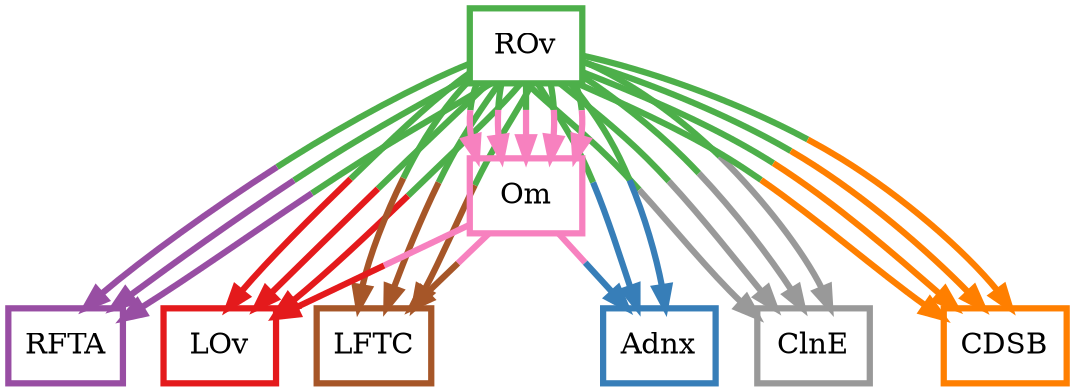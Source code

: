 digraph barS {
	{
		rank=same
	7 [shape=box,penwidth=3,colorscheme=set19,color=3,label="ROv"]
	}
	{
		rank=same
		6 [shape=box,penwidth=3,colorscheme=set19,color=4,label="RFTA"]
		4 [shape=box,penwidth=3,colorscheme=set19,color=1,label="LOv"]
		3 [shape=box,penwidth=3,colorscheme=set19,color=7,label="LFTC"]
		2 [shape=box,penwidth=3,colorscheme=set19,color=9,label="ClnE"]
		1 [shape=box,penwidth=3,colorscheme=set19,color=5,label="CDSB"]
		0 [shape=box,penwidth=3,colorscheme=set19,color=2,label="Adnx"]
	}
	5 [shape=box,penwidth=3,colorscheme=set19,color=8,label="Om"]
	7 -> 5 [penwidth=3,colorscheme=set19,color="3;0.5:8"]
	7 -> 1 [penwidth=3,colorscheme=set19,color="3;0.5:5"]
	7 -> 2 [penwidth=3,colorscheme=set19,color="3;0.5:9"]
	7 -> 0 [penwidth=3,colorscheme=set19,color="3;0.5:2"]
	7 -> 3 [penwidth=3,colorscheme=set19,color="3;0.5:7"]
	7 -> 4 [penwidth=3,colorscheme=set19,color="3;0.5:1"]
	7 -> 6 [penwidth=3,colorscheme=set19,color="3;0.5:4"]
	7 -> 5 [penwidth=3,colorscheme=set19,color="3;0.5:8"]
	7 -> 1 [penwidth=3,colorscheme=set19,color="3;0.5:5"]
	7 -> 2 [penwidth=3,colorscheme=set19,color="3;0.5:9"]
	7 -> 5 [penwidth=3,colorscheme=set19,color="3;0.5:8"]
	7 -> 1 [penwidth=3,colorscheme=set19,color="3;0.5:5"]
	7 -> 2 [penwidth=3,colorscheme=set19,color="3;0.5:9"]
	7 -> 0 [penwidth=3,colorscheme=set19,color="3;0.5:2"]
	7 -> 3 [penwidth=3,colorscheme=set19,color="3;0.5:7"]
	7 -> 4 [penwidth=3,colorscheme=set19,color="3;0.5:1"]
	7 -> 6 [penwidth=3,colorscheme=set19,color="3;0.5:4"]
	7 -> 5 [penwidth=3,colorscheme=set19,color="3;0.5:8"]
	7 -> 5 [penwidth=3,colorscheme=set19,color="3;0.5:8"]
	7 -> 1 [penwidth=3,colorscheme=set19,color="3;0.5:5"]
	7 -> 2 [penwidth=3,colorscheme=set19,color="3;0.5:9"]
	7 -> 3 [penwidth=3,colorscheme=set19,color="3;0.5:7"]
	7 -> 4 [penwidth=3,colorscheme=set19,color="3;0.5:1"]
	7 -> 6 [penwidth=3,colorscheme=set19,color="3;0.5:4"]
	5 -> 0 [penwidth=3,colorscheme=set19,color="8;0.5:2"]
	5 -> 3 [penwidth=3,colorscheme=set19,color="8;0.5:7"]
	5 -> 4 [penwidth=3,colorscheme=set19,color="8;0.5:1"]
}
